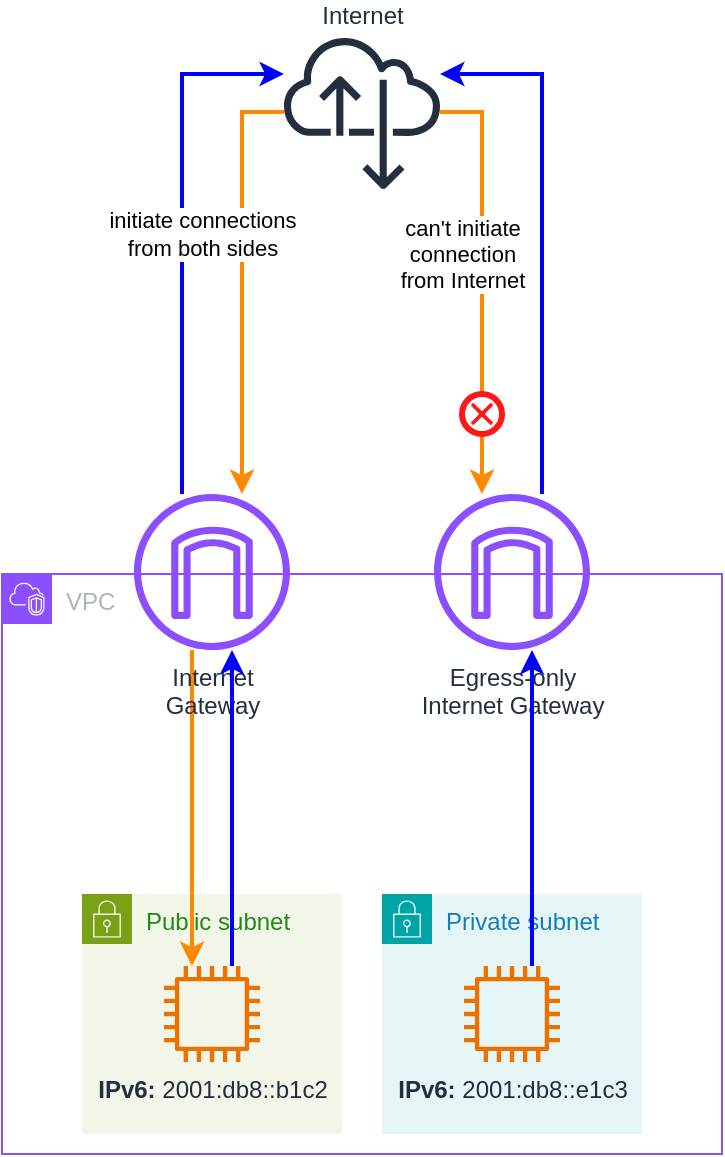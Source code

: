 <mxfile version="26.0.4">
  <diagram name="Page-1" id="LAhyuVBFtGSq0LW3X13D">
    <mxGraphModel dx="1114" dy="1198" grid="1" gridSize="10" guides="1" tooltips="1" connect="1" arrows="1" fold="1" page="1" pageScale="1" pageWidth="850" pageHeight="1100" math="0" shadow="0">
      <root>
        <mxCell id="0" />
        <mxCell id="1" parent="0" />
        <mxCell id="D7Cb6maOz1SA8A_B8MLz-1" value="VPC" style="points=[[0,0],[0.25,0],[0.5,0],[0.75,0],[1,0],[1,0.25],[1,0.5],[1,0.75],[1,1],[0.75,1],[0.5,1],[0.25,1],[0,1],[0,0.75],[0,0.5],[0,0.25]];outlineConnect=0;gradientColor=none;html=1;whiteSpace=wrap;fontSize=12;fontStyle=0;container=1;pointerEvents=0;collapsible=0;recursiveResize=0;shape=mxgraph.aws4.group;grIcon=mxgraph.aws4.group_vpc2;strokeColor=#8C4FFF;fillColor=none;verticalAlign=top;align=left;spacingLeft=30;fontColor=#AAB7B8;dashed=0;" vertex="1" parent="1">
          <mxGeometry x="245" y="540" width="360" height="290" as="geometry" />
        </mxCell>
        <mxCell id="D7Cb6maOz1SA8A_B8MLz-5" value="Egress-only&lt;div&gt;Internet Gateway&lt;/div&gt;" style="sketch=0;outlineConnect=0;fontColor=#232F3E;gradientColor=none;fillColor=#8C4FFF;strokeColor=none;dashed=0;verticalLabelPosition=bottom;verticalAlign=top;align=center;html=1;fontSize=12;fontStyle=0;aspect=fixed;pointerEvents=1;shape=mxgraph.aws4.internet_gateway;" vertex="1" parent="D7Cb6maOz1SA8A_B8MLz-1">
          <mxGeometry x="216" y="-40" width="78" height="78" as="geometry" />
        </mxCell>
        <mxCell id="D7Cb6maOz1SA8A_B8MLz-3" value="Private subnet" style="points=[[0,0],[0.25,0],[0.5,0],[0.75,0],[1,0],[1,0.25],[1,0.5],[1,0.75],[1,1],[0.75,1],[0.5,1],[0.25,1],[0,1],[0,0.75],[0,0.5],[0,0.25]];outlineConnect=0;gradientColor=none;html=1;whiteSpace=wrap;fontSize=12;fontStyle=0;container=1;pointerEvents=0;collapsible=0;recursiveResize=0;shape=mxgraph.aws4.group;grIcon=mxgraph.aws4.group_security_group;grStroke=0;strokeColor=#00A4A6;fillColor=#E6F6F7;verticalAlign=top;align=left;spacingLeft=30;fontColor=#147EBA;dashed=0;" vertex="1" parent="D7Cb6maOz1SA8A_B8MLz-1">
          <mxGeometry x="190" y="160" width="130" height="120" as="geometry" />
        </mxCell>
        <mxCell id="D7Cb6maOz1SA8A_B8MLz-8" value="&lt;b&gt;IPv6:&lt;/b&gt; 2001:db8::e1c3" style="sketch=0;outlineConnect=0;fontColor=#232F3E;gradientColor=none;fillColor=#ED7100;strokeColor=none;dashed=0;verticalLabelPosition=bottom;verticalAlign=top;align=center;html=1;fontSize=12;fontStyle=0;aspect=fixed;pointerEvents=1;shape=mxgraph.aws4.instance2;" vertex="1" parent="D7Cb6maOz1SA8A_B8MLz-3">
          <mxGeometry x="41" y="36" width="48" height="48" as="geometry" />
        </mxCell>
        <mxCell id="D7Cb6maOz1SA8A_B8MLz-2" value="Public subnet" style="points=[[0,0],[0.25,0],[0.5,0],[0.75,0],[1,0],[1,0.25],[1,0.5],[1,0.75],[1,1],[0.75,1],[0.5,1],[0.25,1],[0,1],[0,0.75],[0,0.5],[0,0.25]];outlineConnect=0;gradientColor=none;html=1;whiteSpace=wrap;fontSize=12;fontStyle=0;container=1;pointerEvents=0;collapsible=0;recursiveResize=0;shape=mxgraph.aws4.group;grIcon=mxgraph.aws4.group_security_group;grStroke=0;strokeColor=#7AA116;fillColor=#F2F6E8;verticalAlign=top;align=left;spacingLeft=30;fontColor=#248814;dashed=0;" vertex="1" parent="D7Cb6maOz1SA8A_B8MLz-1">
          <mxGeometry x="40" y="160" width="130" height="120" as="geometry" />
        </mxCell>
        <mxCell id="D7Cb6maOz1SA8A_B8MLz-7" value="&lt;b&gt;IPv6:&lt;/b&gt; 2001:db8::b1c2" style="sketch=0;outlineConnect=0;fontColor=#232F3E;gradientColor=none;fillColor=#ED7100;strokeColor=none;dashed=0;verticalLabelPosition=bottom;verticalAlign=top;align=center;html=1;fontSize=12;fontStyle=0;aspect=fixed;pointerEvents=1;shape=mxgraph.aws4.instance2;" vertex="1" parent="D7Cb6maOz1SA8A_B8MLz-2">
          <mxGeometry x="41" y="36" width="48" height="48" as="geometry" />
        </mxCell>
        <mxCell id="D7Cb6maOz1SA8A_B8MLz-11" style="edgeStyle=orthogonalEdgeStyle;rounded=0;orthogonalLoop=1;jettySize=auto;html=1;fillColor=#dae8fc;strokeColor=#0000FF;strokeWidth=2;" edge="1" parent="D7Cb6maOz1SA8A_B8MLz-1" source="D7Cb6maOz1SA8A_B8MLz-8" target="D7Cb6maOz1SA8A_B8MLz-5">
          <mxGeometry relative="1" as="geometry">
            <Array as="points">
              <mxPoint x="265" y="110" />
              <mxPoint x="265" y="110" />
            </Array>
          </mxGeometry>
        </mxCell>
        <mxCell id="D7Cb6maOz1SA8A_B8MLz-9" style="edgeStyle=orthogonalEdgeStyle;rounded=0;orthogonalLoop=1;jettySize=auto;html=1;fillColor=#fff2cc;strokeColor=#FF8800;strokeWidth=2;" edge="1" parent="D7Cb6maOz1SA8A_B8MLz-1" source="D7Cb6maOz1SA8A_B8MLz-4" target="D7Cb6maOz1SA8A_B8MLz-7">
          <mxGeometry relative="1" as="geometry">
            <Array as="points">
              <mxPoint x="95" y="110" />
              <mxPoint x="95" y="110" />
            </Array>
          </mxGeometry>
        </mxCell>
        <mxCell id="D7Cb6maOz1SA8A_B8MLz-4" value="Internet&lt;div&gt;Gateway&lt;/div&gt;" style="sketch=0;outlineConnect=0;fontColor=#232F3E;gradientColor=none;fillColor=#8C4FFF;strokeColor=none;dashed=0;verticalLabelPosition=bottom;verticalAlign=top;align=center;html=1;fontSize=12;fontStyle=0;aspect=fixed;pointerEvents=1;shape=mxgraph.aws4.internet_gateway;" vertex="1" parent="D7Cb6maOz1SA8A_B8MLz-1">
          <mxGeometry x="66" y="-40" width="78" height="78" as="geometry" />
        </mxCell>
        <mxCell id="D7Cb6maOz1SA8A_B8MLz-10" style="edgeStyle=orthogonalEdgeStyle;rounded=0;orthogonalLoop=1;jettySize=auto;html=1;fillColor=#dae8fc;strokeColor=#0000FF;strokeWidth=2;" edge="1" parent="D7Cb6maOz1SA8A_B8MLz-1" source="D7Cb6maOz1SA8A_B8MLz-7" target="D7Cb6maOz1SA8A_B8MLz-4">
          <mxGeometry relative="1" as="geometry">
            <Array as="points">
              <mxPoint x="115" y="120" />
              <mxPoint x="115" y="120" />
            </Array>
          </mxGeometry>
        </mxCell>
        <mxCell id="D7Cb6maOz1SA8A_B8MLz-17" value="can&#39;t initiate&lt;div&gt;connection&lt;/div&gt;&lt;div&gt;from Internet&lt;/div&gt;" style="edgeStyle=orthogonalEdgeStyle;rounded=0;orthogonalLoop=1;jettySize=auto;html=1;fillColor=#fff2cc;strokeColor=#FF8800;strokeWidth=2;entryX=0.5;entryY=0;entryDx=0;entryDy=0;entryPerimeter=0;endArrow=none;endFill=0;" edge="1" parent="1" source="D7Cb6maOz1SA8A_B8MLz-6" target="D7Cb6maOz1SA8A_B8MLz-21">
          <mxGeometry x="0.136" y="-10" relative="1" as="geometry">
            <Array as="points">
              <mxPoint x="485" y="309" />
              <mxPoint x="485" y="430" />
            </Array>
            <mxPoint as="offset" />
          </mxGeometry>
        </mxCell>
        <mxCell id="D7Cb6maOz1SA8A_B8MLz-19" style="edgeStyle=orthogonalEdgeStyle;rounded=0;orthogonalLoop=1;jettySize=auto;html=1;fillColor=#fff2cc;strokeColor=#FF8800;strokeWidth=2;" edge="1" parent="1" source="D7Cb6maOz1SA8A_B8MLz-6" target="D7Cb6maOz1SA8A_B8MLz-4">
          <mxGeometry relative="1" as="geometry">
            <Array as="points">
              <mxPoint x="365" y="309" />
            </Array>
          </mxGeometry>
        </mxCell>
        <mxCell id="D7Cb6maOz1SA8A_B8MLz-6" value="Internet" style="sketch=0;outlineConnect=0;fontColor=#232F3E;gradientColor=none;fillColor=#232F3D;strokeColor=none;dashed=0;verticalLabelPosition=top;verticalAlign=bottom;align=center;html=1;fontSize=12;fontStyle=0;aspect=fixed;pointerEvents=1;shape=mxgraph.aws4.internet_alt22;labelPosition=center;" vertex="1" parent="1">
          <mxGeometry x="386" y="270" width="78" height="78" as="geometry" />
        </mxCell>
        <mxCell id="D7Cb6maOz1SA8A_B8MLz-15" value="initiate connections&lt;div&gt;from both sides&lt;/div&gt;" style="edgeStyle=orthogonalEdgeStyle;rounded=0;orthogonalLoop=1;jettySize=auto;html=1;strokeWidth=2;strokeColor=#0000FF;" edge="1" parent="1" source="D7Cb6maOz1SA8A_B8MLz-4" target="D7Cb6maOz1SA8A_B8MLz-6">
          <mxGeometry x="-0.004" y="-10" relative="1" as="geometry">
            <Array as="points">
              <mxPoint x="335" y="290" />
            </Array>
            <mxPoint as="offset" />
          </mxGeometry>
        </mxCell>
        <mxCell id="D7Cb6maOz1SA8A_B8MLz-16" style="edgeStyle=orthogonalEdgeStyle;rounded=0;orthogonalLoop=1;jettySize=auto;html=1;strokeWidth=2;strokeColor=#0000FF;" edge="1" parent="1" source="D7Cb6maOz1SA8A_B8MLz-5" target="D7Cb6maOz1SA8A_B8MLz-6">
          <mxGeometry relative="1" as="geometry">
            <Array as="points">
              <mxPoint x="515" y="290" />
            </Array>
          </mxGeometry>
        </mxCell>
        <mxCell id="D7Cb6maOz1SA8A_B8MLz-23" style="edgeStyle=orthogonalEdgeStyle;rounded=0;orthogonalLoop=1;jettySize=auto;html=1;strokeWidth=2;strokeColor=#FF8800;" edge="1" parent="1" source="D7Cb6maOz1SA8A_B8MLz-21" target="D7Cb6maOz1SA8A_B8MLz-5">
          <mxGeometry relative="1" as="geometry">
            <Array as="points">
              <mxPoint x="485" y="500" />
              <mxPoint x="485" y="500" />
            </Array>
          </mxGeometry>
        </mxCell>
        <mxCell id="D7Cb6maOz1SA8A_B8MLz-21" value="" style="points=[[0.145,0.145,0],[0.5,0,0],[0.855,0.145,0],[1,0.5,0],[0.855,0.855,0],[0.5,1,0],[0.145,0.855,0],[0,0.5,0]];shape=mxgraph.bpmn.event;html=1;verticalLabelPosition=bottom;labelBackgroundColor=#ffffff;verticalAlign=top;align=center;perimeter=ellipsePerimeter;outlineConnect=0;aspect=fixed;outline=end;symbol=cancel;strokeColor=#FF1616;" vertex="1" parent="1">
          <mxGeometry x="475" y="450" width="20" height="20" as="geometry" />
        </mxCell>
      </root>
    </mxGraphModel>
  </diagram>
</mxfile>
